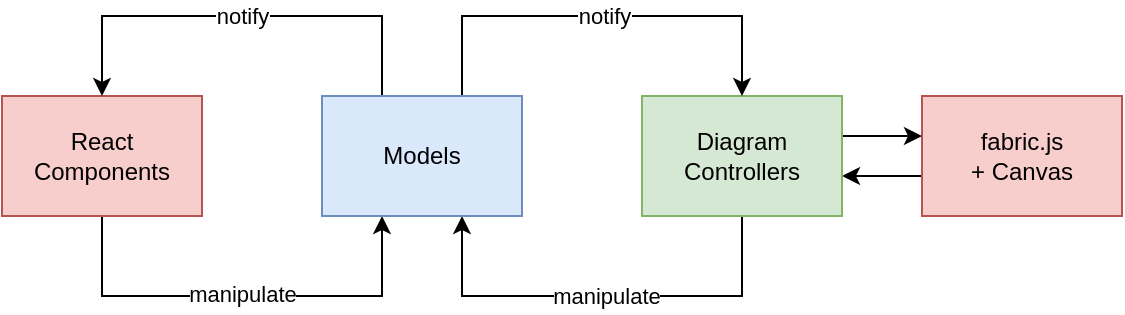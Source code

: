 <mxfile version="20.0.1" type="device"><diagram id="WrGsJnUcHgo8XcxWhmTC" name="Page-1"><mxGraphModel dx="1831" dy="526" grid="1" gridSize="10" guides="1" tooltips="1" connect="1" arrows="1" fold="1" page="1" pageScale="1" pageWidth="850" pageHeight="1100" math="0" shadow="0"><root><mxCell id="0"/><mxCell id="1" parent="0"/><mxCell id="McID28aT7r-rZ72KlTMv-31" style="edgeStyle=orthogonalEdgeStyle;rounded=0;orthogonalLoop=1;jettySize=auto;html=1;" edge="1" parent="1" source="McID28aT7r-rZ72KlTMv-3" target="McID28aT7r-rZ72KlTMv-5"><mxGeometry relative="1" as="geometry"><Array as="points"><mxPoint x="320" y="280"/><mxPoint x="320" y="280"/></Array></mxGeometry></mxCell><mxCell id="McID28aT7r-rZ72KlTMv-3" value="fabric.js&lt;br&gt;+ Canvas" style="rounded=0;whiteSpace=wrap;html=1;fillColor=#f8cecc;strokeColor=#b85450;" vertex="1" parent="1"><mxGeometry x="340" y="240" width="100" height="60" as="geometry"/></mxCell><mxCell id="McID28aT7r-rZ72KlTMv-28" style="edgeStyle=orthogonalEdgeStyle;rounded=0;orthogonalLoop=1;jettySize=auto;html=1;" edge="1" parent="1" source="McID28aT7r-rZ72KlTMv-5"><mxGeometry relative="1" as="geometry"><mxPoint x="110.0" y="300" as="targetPoint"/><Array as="points"><mxPoint x="250" y="340"/><mxPoint x="110" y="340"/></Array></mxGeometry></mxCell><mxCell id="McID28aT7r-rZ72KlTMv-29" value="manipulate" style="edgeLabel;html=1;align=center;verticalAlign=middle;resizable=0;points=[];" vertex="1" connectable="0" parent="McID28aT7r-rZ72KlTMv-28"><mxGeometry x="0.193" y="-3" relative="1" as="geometry"><mxPoint x="23" y="3" as="offset"/></mxGeometry></mxCell><mxCell id="McID28aT7r-rZ72KlTMv-30" style="edgeStyle=orthogonalEdgeStyle;rounded=0;orthogonalLoop=1;jettySize=auto;html=1;" edge="1" parent="1" source="McID28aT7r-rZ72KlTMv-5" target="McID28aT7r-rZ72KlTMv-3"><mxGeometry relative="1" as="geometry"><Array as="points"><mxPoint x="320" y="260"/><mxPoint x="320" y="260"/></Array></mxGeometry></mxCell><mxCell id="McID28aT7r-rZ72KlTMv-5" value="Diagram Controllers" style="rounded=0;whiteSpace=wrap;html=1;fillColor=#d5e8d4;strokeColor=#82b366;" vertex="1" parent="1"><mxGeometry x="200" y="240" width="100" height="60" as="geometry"/></mxCell><mxCell id="McID28aT7r-rZ72KlTMv-26" style="edgeStyle=orthogonalEdgeStyle;rounded=0;orthogonalLoop=1;jettySize=auto;html=1;" edge="1" parent="1" source="McID28aT7r-rZ72KlTMv-6" target="McID28aT7r-rZ72KlTMv-9"><mxGeometry relative="1" as="geometry"><Array as="points"><mxPoint x="-70" y="340"/><mxPoint x="70" y="340"/></Array></mxGeometry></mxCell><mxCell id="McID28aT7r-rZ72KlTMv-27" value="manipulate" style="edgeLabel;html=1;align=center;verticalAlign=middle;resizable=0;points=[];" vertex="1" connectable="0" parent="McID28aT7r-rZ72KlTMv-26"><mxGeometry x="-0.1" y="1" relative="1" as="geometry"><mxPoint x="11" as="offset"/></mxGeometry></mxCell><mxCell id="McID28aT7r-rZ72KlTMv-6" value="React Components" style="rounded=0;whiteSpace=wrap;html=1;fillColor=#f8cecc;strokeColor=#b85450;" vertex="1" parent="1"><mxGeometry x="-120" y="240" width="100" height="60" as="geometry"/></mxCell><mxCell id="McID28aT7r-rZ72KlTMv-21" style="edgeStyle=orthogonalEdgeStyle;rounded=0;orthogonalLoop=1;jettySize=auto;html=1;" edge="1" parent="1" source="McID28aT7r-rZ72KlTMv-9" target="McID28aT7r-rZ72KlTMv-6"><mxGeometry relative="1" as="geometry"><Array as="points"><mxPoint x="70" y="200"/><mxPoint x="-70" y="200"/></Array></mxGeometry></mxCell><mxCell id="McID28aT7r-rZ72KlTMv-23" value="notify" style="edgeLabel;html=1;align=center;verticalAlign=middle;resizable=0;points=[];" vertex="1" connectable="0" parent="McID28aT7r-rZ72KlTMv-21"><mxGeometry x="0.373" y="-3" relative="1" as="geometry"><mxPoint x="41" y="3" as="offset"/></mxGeometry></mxCell><mxCell id="McID28aT7r-rZ72KlTMv-22" style="edgeStyle=orthogonalEdgeStyle;rounded=0;orthogonalLoop=1;jettySize=auto;html=1;" edge="1" parent="1" target="McID28aT7r-rZ72KlTMv-5"><mxGeometry relative="1" as="geometry"><mxPoint x="110.0" y="240" as="sourcePoint"/><Array as="points"><mxPoint x="110" y="200"/><mxPoint x="250" y="200"/></Array></mxGeometry></mxCell><mxCell id="McID28aT7r-rZ72KlTMv-24" value="notify" style="edgeLabel;html=1;align=center;verticalAlign=middle;resizable=0;points=[];" vertex="1" connectable="0" parent="McID28aT7r-rZ72KlTMv-22"><mxGeometry x="-0.215" y="5" relative="1" as="geometry"><mxPoint x="24" y="5" as="offset"/></mxGeometry></mxCell><mxCell id="McID28aT7r-rZ72KlTMv-9" value="Models" style="rounded=0;whiteSpace=wrap;html=1;fillColor=#dae8fc;strokeColor=#6c8ebf;" vertex="1" parent="1"><mxGeometry x="40" y="240" width="100" height="60" as="geometry"/></mxCell></root></mxGraphModel></diagram></mxfile>
